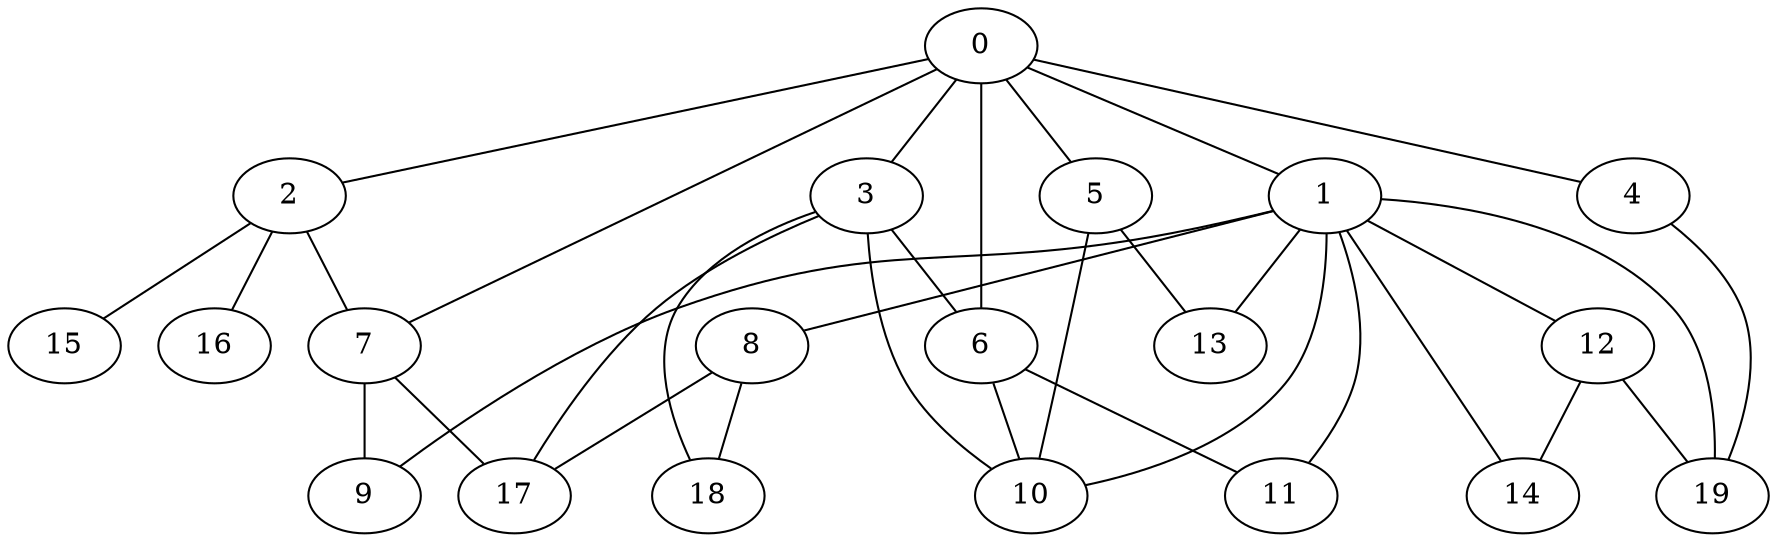 graph graphname {0--1
0--2
0--3
0--4
0--5
0--6
0--7
1--8
1--9
1--10
1--11
1--12
1--13
1--14
1--19
2--7
2--15
2--16
3--6
3--10
3--17
3--18
4--19
5--10
5--13
6--10
6--11
7--9
7--17
8--17
8--18
12--14
12--19
}